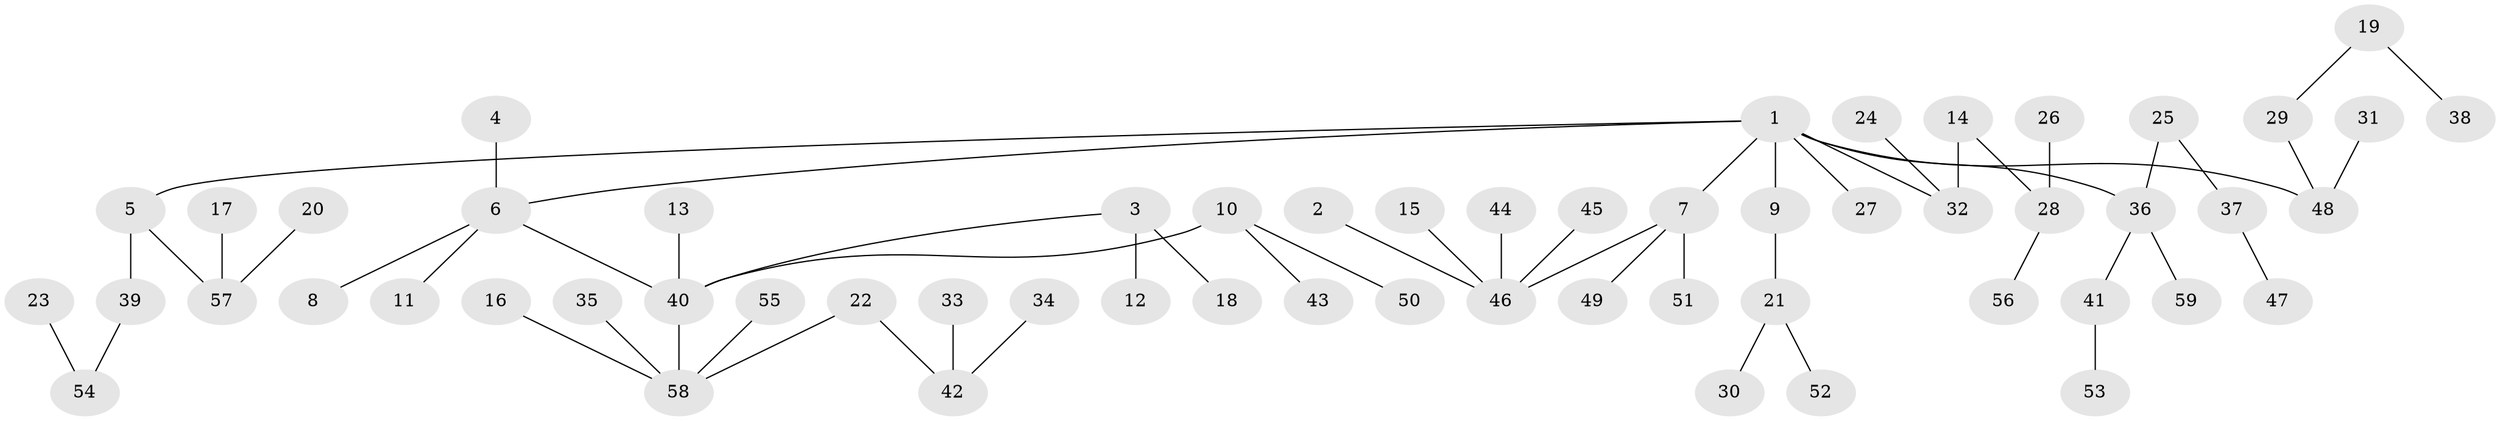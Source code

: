 // original degree distribution, {6: 0.02564102564102564, 5: 0.03418803418803419, 3: 0.1452991452991453, 1: 0.5128205128205128, 7: 0.008547008547008548, 4: 0.05128205128205128, 2: 0.2222222222222222}
// Generated by graph-tools (version 1.1) at 2025/26/03/09/25 03:26:26]
// undirected, 59 vertices, 58 edges
graph export_dot {
graph [start="1"]
  node [color=gray90,style=filled];
  1;
  2;
  3;
  4;
  5;
  6;
  7;
  8;
  9;
  10;
  11;
  12;
  13;
  14;
  15;
  16;
  17;
  18;
  19;
  20;
  21;
  22;
  23;
  24;
  25;
  26;
  27;
  28;
  29;
  30;
  31;
  32;
  33;
  34;
  35;
  36;
  37;
  38;
  39;
  40;
  41;
  42;
  43;
  44;
  45;
  46;
  47;
  48;
  49;
  50;
  51;
  52;
  53;
  54;
  55;
  56;
  57;
  58;
  59;
  1 -- 5 [weight=1.0];
  1 -- 6 [weight=1.0];
  1 -- 7 [weight=1.0];
  1 -- 9 [weight=1.0];
  1 -- 27 [weight=1.0];
  1 -- 32 [weight=1.0];
  1 -- 36 [weight=1.0];
  1 -- 48 [weight=1.0];
  2 -- 46 [weight=1.0];
  3 -- 12 [weight=1.0];
  3 -- 18 [weight=1.0];
  3 -- 40 [weight=1.0];
  4 -- 6 [weight=1.0];
  5 -- 39 [weight=1.0];
  5 -- 57 [weight=1.0];
  6 -- 8 [weight=1.0];
  6 -- 11 [weight=1.0];
  6 -- 40 [weight=1.0];
  7 -- 46 [weight=1.0];
  7 -- 49 [weight=1.0];
  7 -- 51 [weight=1.0];
  9 -- 21 [weight=1.0];
  10 -- 40 [weight=1.0];
  10 -- 43 [weight=1.0];
  10 -- 50 [weight=1.0];
  13 -- 40 [weight=1.0];
  14 -- 28 [weight=1.0];
  14 -- 32 [weight=1.0];
  15 -- 46 [weight=1.0];
  16 -- 58 [weight=1.0];
  17 -- 57 [weight=1.0];
  19 -- 29 [weight=1.0];
  19 -- 38 [weight=1.0];
  20 -- 57 [weight=1.0];
  21 -- 30 [weight=1.0];
  21 -- 52 [weight=1.0];
  22 -- 42 [weight=1.0];
  22 -- 58 [weight=1.0];
  23 -- 54 [weight=1.0];
  24 -- 32 [weight=1.0];
  25 -- 36 [weight=1.0];
  25 -- 37 [weight=1.0];
  26 -- 28 [weight=1.0];
  28 -- 56 [weight=1.0];
  29 -- 48 [weight=1.0];
  31 -- 48 [weight=1.0];
  33 -- 42 [weight=1.0];
  34 -- 42 [weight=1.0];
  35 -- 58 [weight=1.0];
  36 -- 41 [weight=1.0];
  36 -- 59 [weight=1.0];
  37 -- 47 [weight=1.0];
  39 -- 54 [weight=1.0];
  40 -- 58 [weight=1.0];
  41 -- 53 [weight=1.0];
  44 -- 46 [weight=1.0];
  45 -- 46 [weight=1.0];
  55 -- 58 [weight=1.0];
}
